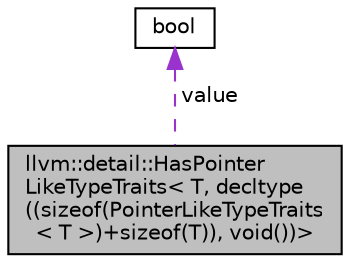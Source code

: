 digraph "llvm::detail::HasPointerLikeTypeTraits&lt; T, decltype((sizeof(PointerLikeTypeTraits&lt; T &gt;)+sizeof(T)), void())&gt;"
{
 // LATEX_PDF_SIZE
  bgcolor="transparent";
  edge [fontname="Helvetica",fontsize="10",labelfontname="Helvetica",labelfontsize="10"];
  node [fontname="Helvetica",fontsize="10",shape="box"];
  Node1 [label="llvm::detail::HasPointer\lLikeTypeTraits\< T, decltype\l((sizeof(PointerLikeTypeTraits\l\< T \>)+sizeof(T)), void())\>",height=0.2,width=0.4,color="black", fillcolor="grey75", style="filled", fontcolor="black",tooltip=" "];
  Node2 -> Node1 [dir="back",color="darkorchid3",fontsize="10",style="dashed",label=" value" ,fontname="Helvetica"];
  Node2 [label="bool",height=0.2,width=0.4,color="black",URL="$classbool.html",tooltip=" "];
}
